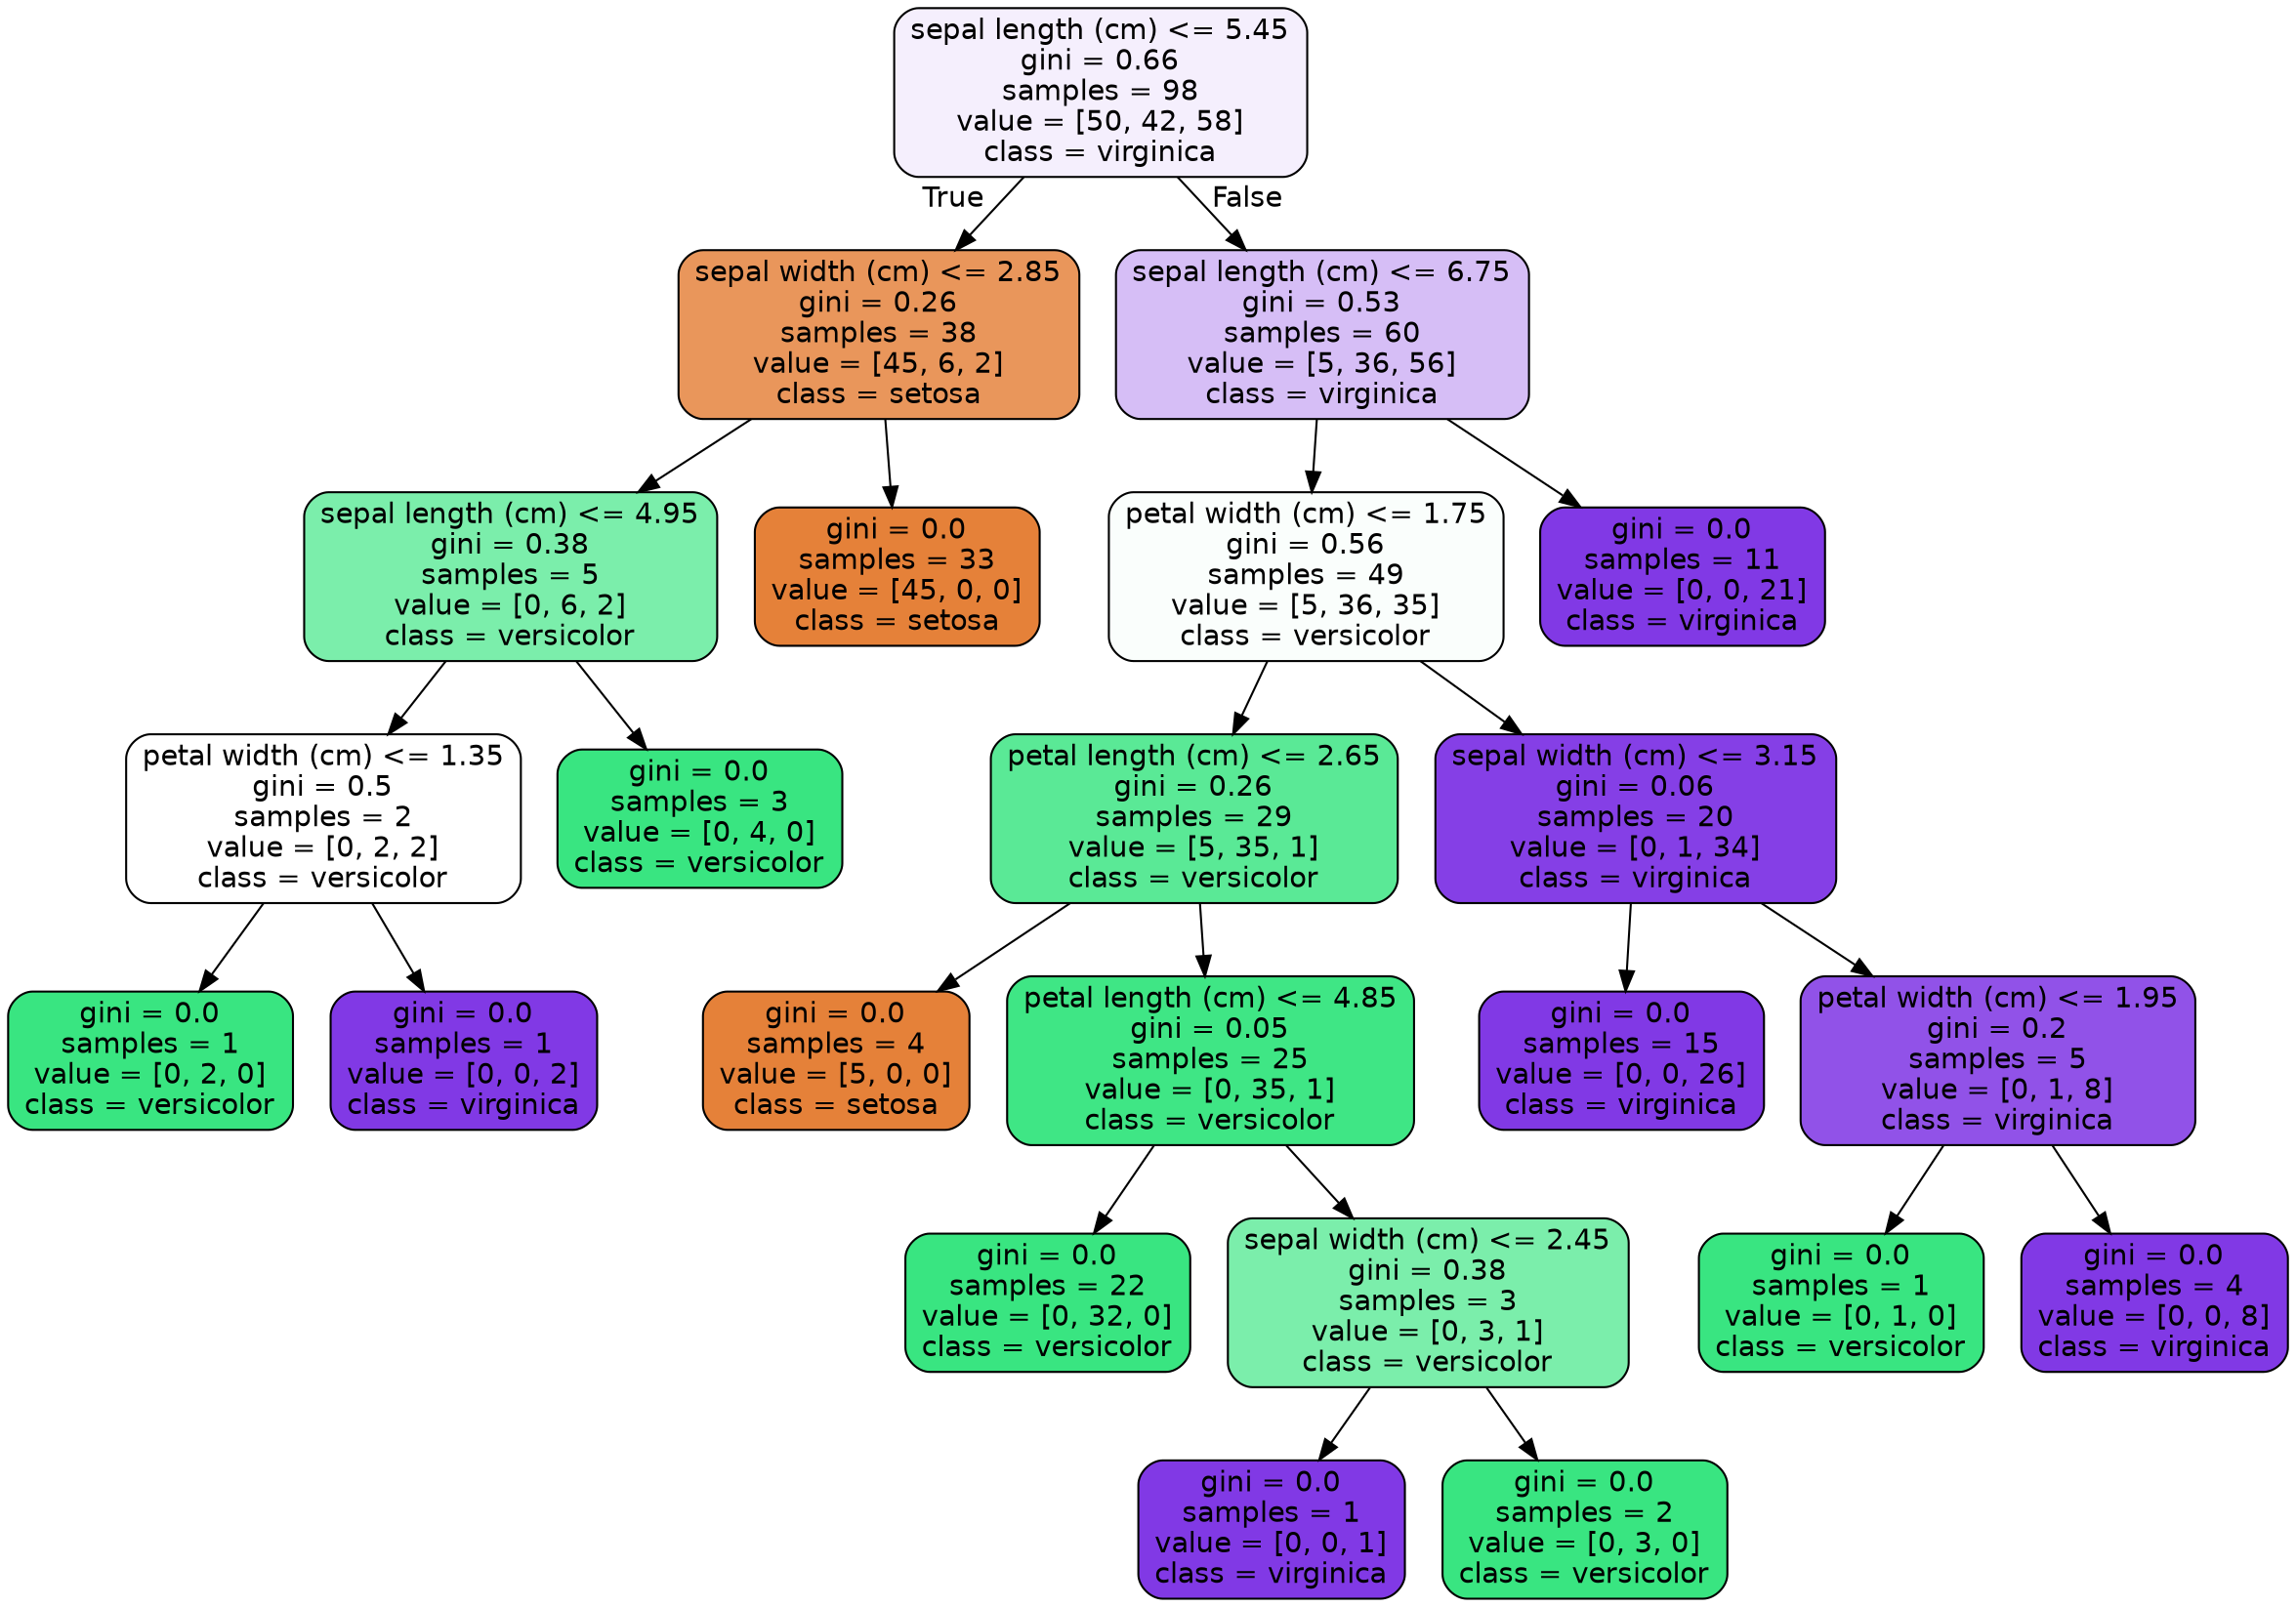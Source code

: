 digraph Tree {
node [shape=box, style="filled, rounded", color="black", fontname="helvetica"] ;
edge [fontname="helvetica"] ;
0 [label="sepal length (cm) <= 5.45\ngini = 0.66\nsamples = 98\nvalue = [50, 42, 58]\nclass = virginica", fillcolor="#f5effd"] ;
1 [label="sepal width (cm) <= 2.85\ngini = 0.26\nsamples = 38\nvalue = [45, 6, 2]\nclass = setosa", fillcolor="#e9965b"] ;
0 -> 1 [labeldistance=2.5, labelangle=45, headlabel="True"] ;
2 [label="sepal length (cm) <= 4.95\ngini = 0.38\nsamples = 5\nvalue = [0, 6, 2]\nclass = versicolor", fillcolor="#7beeab"] ;
1 -> 2 ;
3 [label="petal width (cm) <= 1.35\ngini = 0.5\nsamples = 2\nvalue = [0, 2, 2]\nclass = versicolor", fillcolor="#ffffff"] ;
2 -> 3 ;
4 [label="gini = 0.0\nsamples = 1\nvalue = [0, 2, 0]\nclass = versicolor", fillcolor="#39e581"] ;
3 -> 4 ;
5 [label="gini = 0.0\nsamples = 1\nvalue = [0, 0, 2]\nclass = virginica", fillcolor="#8139e5"] ;
3 -> 5 ;
6 [label="gini = 0.0\nsamples = 3\nvalue = [0, 4, 0]\nclass = versicolor", fillcolor="#39e581"] ;
2 -> 6 ;
7 [label="gini = 0.0\nsamples = 33\nvalue = [45, 0, 0]\nclass = setosa", fillcolor="#e58139"] ;
1 -> 7 ;
8 [label="sepal length (cm) <= 6.75\ngini = 0.53\nsamples = 60\nvalue = [5, 36, 56]\nclass = virginica", fillcolor="#d6bef6"] ;
0 -> 8 [labeldistance=2.5, labelangle=-45, headlabel="False"] ;
9 [label="petal width (cm) <= 1.75\ngini = 0.56\nsamples = 49\nvalue = [5, 36, 35]\nclass = versicolor", fillcolor="#fafefc"] ;
8 -> 9 ;
10 [label="petal length (cm) <= 2.65\ngini = 0.26\nsamples = 29\nvalue = [5, 35, 1]\nclass = versicolor", fillcolor="#5ae996"] ;
9 -> 10 ;
11 [label="gini = 0.0\nsamples = 4\nvalue = [5, 0, 0]\nclass = setosa", fillcolor="#e58139"] ;
10 -> 11 ;
12 [label="petal length (cm) <= 4.85\ngini = 0.05\nsamples = 25\nvalue = [0, 35, 1]\nclass = versicolor", fillcolor="#3fe685"] ;
10 -> 12 ;
13 [label="gini = 0.0\nsamples = 22\nvalue = [0, 32, 0]\nclass = versicolor", fillcolor="#39e581"] ;
12 -> 13 ;
14 [label="sepal width (cm) <= 2.45\ngini = 0.38\nsamples = 3\nvalue = [0, 3, 1]\nclass = versicolor", fillcolor="#7beeab"] ;
12 -> 14 ;
15 [label="gini = 0.0\nsamples = 1\nvalue = [0, 0, 1]\nclass = virginica", fillcolor="#8139e5"] ;
14 -> 15 ;
16 [label="gini = 0.0\nsamples = 2\nvalue = [0, 3, 0]\nclass = versicolor", fillcolor="#39e581"] ;
14 -> 16 ;
17 [label="sepal width (cm) <= 3.15\ngini = 0.06\nsamples = 20\nvalue = [0, 1, 34]\nclass = virginica", fillcolor="#853fe6"] ;
9 -> 17 ;
18 [label="gini = 0.0\nsamples = 15\nvalue = [0, 0, 26]\nclass = virginica", fillcolor="#8139e5"] ;
17 -> 18 ;
19 [label="petal width (cm) <= 1.95\ngini = 0.2\nsamples = 5\nvalue = [0, 1, 8]\nclass = virginica", fillcolor="#9152e8"] ;
17 -> 19 ;
20 [label="gini = 0.0\nsamples = 1\nvalue = [0, 1, 0]\nclass = versicolor", fillcolor="#39e581"] ;
19 -> 20 ;
21 [label="gini = 0.0\nsamples = 4\nvalue = [0, 0, 8]\nclass = virginica", fillcolor="#8139e5"] ;
19 -> 21 ;
22 [label="gini = 0.0\nsamples = 11\nvalue = [0, 0, 21]\nclass = virginica", fillcolor="#8139e5"] ;
8 -> 22 ;
}